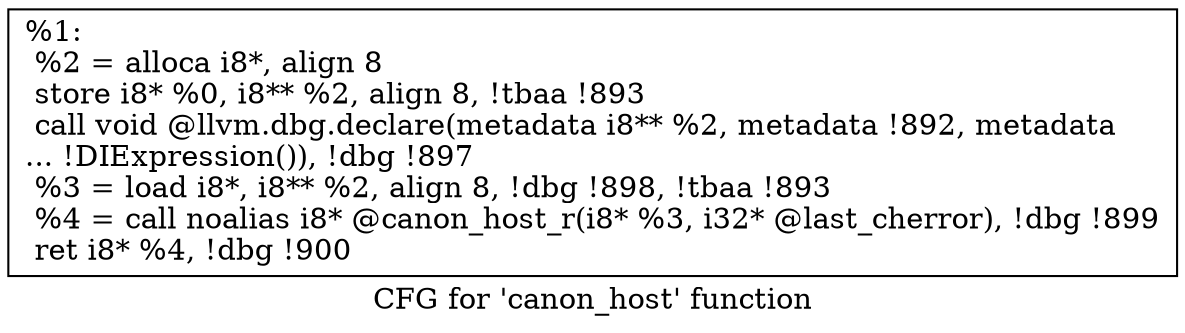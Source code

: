 digraph "CFG for 'canon_host' function" {
	label="CFG for 'canon_host' function";

	Node0x108a8f0 [shape=record,label="{%1:\l  %2 = alloca i8*, align 8\l  store i8* %0, i8** %2, align 8, !tbaa !893\l  call void @llvm.dbg.declare(metadata i8** %2, metadata !892, metadata\l... !DIExpression()), !dbg !897\l  %3 = load i8*, i8** %2, align 8, !dbg !898, !tbaa !893\l  %4 = call noalias i8* @canon_host_r(i8* %3, i32* @last_cherror), !dbg !899\l  ret i8* %4, !dbg !900\l}"];
}
